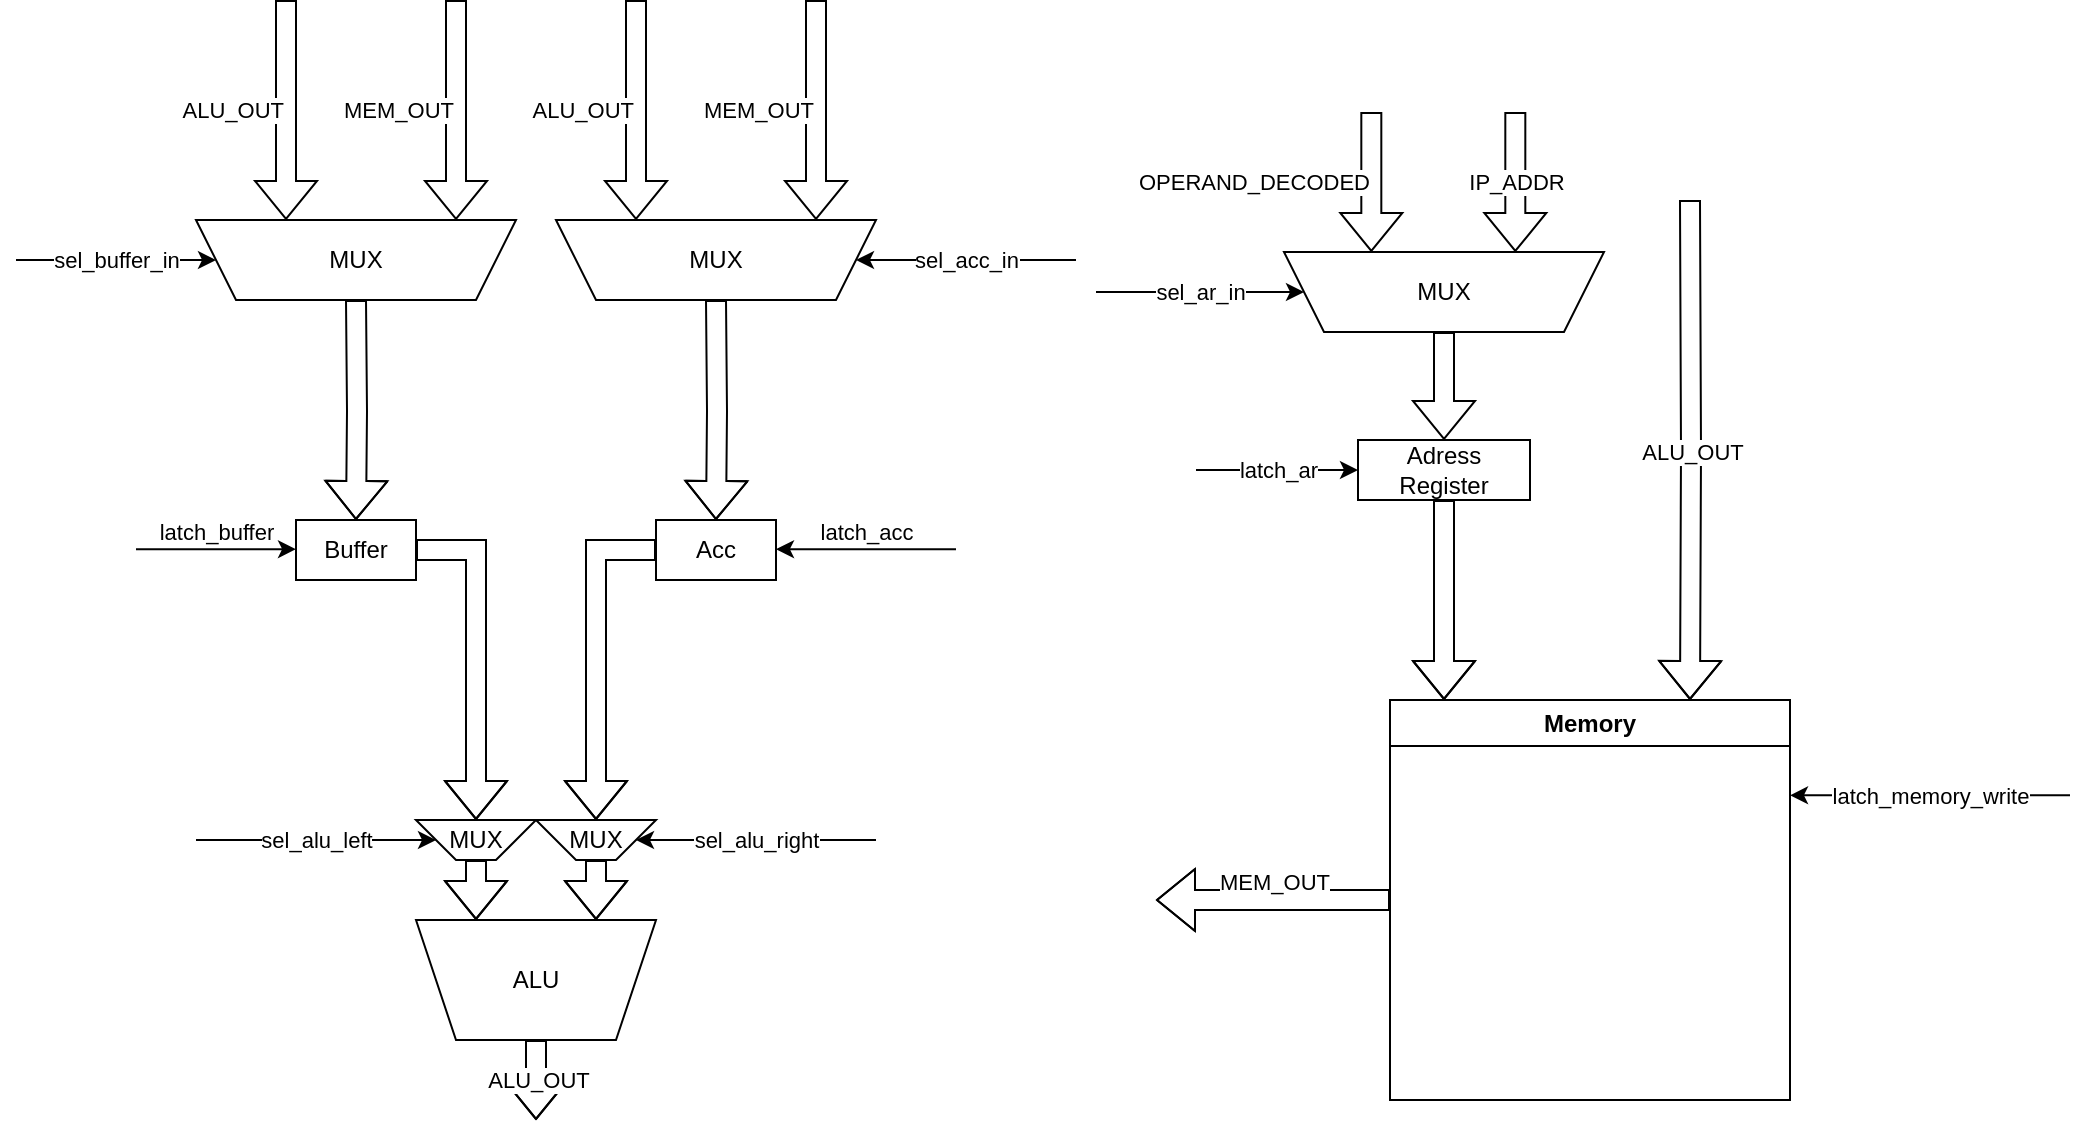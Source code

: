 <mxfile version="24.4.9" type="device">
  <diagram name="Страница — 1" id="qaHZs7rlEdnLkZ7-UnCF">
    <mxGraphModel dx="1077" dy="1730" grid="1" gridSize="10" guides="1" tooltips="1" connect="1" arrows="1" fold="1" page="1" pageScale="1" pageWidth="827" pageHeight="1169" math="0" shadow="0">
      <root>
        <mxCell id="0" />
        <mxCell id="1" parent="0" />
        <mxCell id="VztWFnc8bs-b96dmR6-H-2" value="ALU_OUT" style="edgeStyle=orthogonalEdgeStyle;rounded=0;orthogonalLoop=1;jettySize=auto;html=1;shape=flexArrow;" parent="1" source="KUdzw6a4T8Kg-K9zb0mo-2" edge="1">
          <mxGeometry relative="1" as="geometry">
            <mxPoint x="400" y="500" as="targetPoint" />
          </mxGeometry>
        </mxCell>
        <mxCell id="KUdzw6a4T8Kg-K9zb0mo-2" value="ALU" style="shape=trapezoid;perimeter=trapezoidPerimeter;whiteSpace=wrap;html=1;fixedSize=1;flipV=1;" parent="1" vertex="1">
          <mxGeometry x="340" y="400" width="120" height="60" as="geometry" />
        </mxCell>
        <mxCell id="KUdzw6a4T8Kg-K9zb0mo-4" style="edgeStyle=orthogonalEdgeStyle;rounded=0;orthogonalLoop=1;jettySize=auto;html=1;shape=flexArrow;" parent="1" source="KUdzw6a4T8Kg-K9zb0mo-3" edge="1">
          <mxGeometry relative="1" as="geometry">
            <Array as="points">
              <mxPoint x="370" y="215" />
            </Array>
            <mxPoint x="370" y="350" as="targetPoint" />
          </mxGeometry>
        </mxCell>
        <mxCell id="KUdzw6a4T8Kg-K9zb0mo-3" value="Buffer" style="rounded=0;whiteSpace=wrap;html=1;" parent="1" vertex="1">
          <mxGeometry x="280" y="200" width="60" height="30" as="geometry" />
        </mxCell>
        <mxCell id="KUdzw6a4T8Kg-K9zb0mo-6" style="edgeStyle=orthogonalEdgeStyle;rounded=0;orthogonalLoop=1;jettySize=auto;html=1;shape=flexArrow;" parent="1" source="KUdzw6a4T8Kg-K9zb0mo-5" edge="1">
          <mxGeometry relative="1" as="geometry">
            <Array as="points">
              <mxPoint x="430" y="215" />
            </Array>
            <mxPoint x="430" y="350" as="targetPoint" />
          </mxGeometry>
        </mxCell>
        <mxCell id="KUdzw6a4T8Kg-K9zb0mo-5" value="Acc" style="rounded=0;whiteSpace=wrap;html=1;" parent="1" vertex="1">
          <mxGeometry x="460" y="200" width="60" height="30" as="geometry" />
        </mxCell>
        <mxCell id="KUdzw6a4T8Kg-K9zb0mo-8" style="edgeStyle=orthogonalEdgeStyle;rounded=0;orthogonalLoop=1;jettySize=auto;html=1;shape=flexArrow;" parent="1" target="KUdzw6a4T8Kg-K9zb0mo-3" edge="1">
          <mxGeometry relative="1" as="geometry">
            <mxPoint x="310" y="90" as="sourcePoint" />
          </mxGeometry>
        </mxCell>
        <mxCell id="KUdzw6a4T8Kg-K9zb0mo-11" style="edgeStyle=orthogonalEdgeStyle;rounded=0;orthogonalLoop=1;jettySize=auto;html=1;shape=flexArrow;" parent="1" target="KUdzw6a4T8Kg-K9zb0mo-5" edge="1">
          <mxGeometry relative="1" as="geometry">
            <mxPoint x="490" y="90" as="sourcePoint" />
          </mxGeometry>
        </mxCell>
        <mxCell id="KUdzw6a4T8Kg-K9zb0mo-12" value="latch_buffer" style="endArrow=classic;html=1;rounded=0;verticalAlign=bottom;" parent="1" edge="1">
          <mxGeometry width="50" height="50" relative="1" as="geometry">
            <mxPoint x="200" y="214.58" as="sourcePoint" />
            <mxPoint x="280" y="214.58" as="targetPoint" />
          </mxGeometry>
        </mxCell>
        <mxCell id="KUdzw6a4T8Kg-K9zb0mo-13" value="latch_acc" style="endArrow=classic;html=1;rounded=0;verticalAlign=bottom;" parent="1" edge="1">
          <mxGeometry width="50" height="50" relative="1" as="geometry">
            <mxPoint x="610" y="214.58" as="sourcePoint" />
            <mxPoint x="520" y="214.58" as="targetPoint" />
          </mxGeometry>
        </mxCell>
        <mxCell id="VztWFnc8bs-b96dmR6-H-3" value="MEM_OUT" style="edgeStyle=orthogonalEdgeStyle;rounded=0;orthogonalLoop=1;jettySize=auto;html=1;shape=flexArrow;verticalAlign=bottom;" parent="1" source="KUdzw6a4T8Kg-K9zb0mo-15" edge="1">
          <mxGeometry relative="1" as="geometry">
            <mxPoint x="710" y="390" as="targetPoint" />
          </mxGeometry>
        </mxCell>
        <mxCell id="KUdzw6a4T8Kg-K9zb0mo-15" value="Memory" style="swimlane;whiteSpace=wrap;html=1;" parent="1" vertex="1">
          <mxGeometry x="827" y="290" width="200" height="200" as="geometry" />
        </mxCell>
        <mxCell id="KUdzw6a4T8Kg-K9zb0mo-16" value="Acc" style="rounded=0;whiteSpace=wrap;html=1;" parent="1" vertex="1">
          <mxGeometry x="460" y="200" width="60" height="30" as="geometry" />
        </mxCell>
        <mxCell id="KUdzw6a4T8Kg-K9zb0mo-18" style="edgeStyle=orthogonalEdgeStyle;rounded=0;orthogonalLoop=1;jettySize=auto;html=1;entryX=0.5;entryY=0;entryDx=0;entryDy=0;shape=flexArrow;" parent="1" source="KUdzw6a4T8Kg-K9zb0mo-17" edge="1">
          <mxGeometry relative="1" as="geometry">
            <mxPoint x="854" y="290" as="targetPoint" />
          </mxGeometry>
        </mxCell>
        <mxCell id="KUdzw6a4T8Kg-K9zb0mo-17" value="Adress Register" style="rounded=0;whiteSpace=wrap;html=1;" parent="1" vertex="1">
          <mxGeometry x="811" y="160" width="86" height="30" as="geometry" />
        </mxCell>
        <mxCell id="KUdzw6a4T8Kg-K9zb0mo-21" value="OPERAND_DECODED" style="edgeStyle=orthogonalEdgeStyle;rounded=0;orthogonalLoop=1;jettySize=auto;html=1;shape=flexArrow;align=right;" parent="1" edge="1">
          <mxGeometry relative="1" as="geometry">
            <mxPoint x="817.66" y="-4" as="sourcePoint" />
            <mxPoint x="817.66" y="66" as="targetPoint" />
          </mxGeometry>
        </mxCell>
        <mxCell id="KUdzw6a4T8Kg-K9zb0mo-26" value="ALU_OUT" style="shape=flexArrow;endArrow=classic;html=1;rounded=0;entryX=0.25;entryY=0;entryDx=0;entryDy=0;align=right;" parent="1" edge="1">
          <mxGeometry width="50" height="50" relative="1" as="geometry">
            <mxPoint x="275" y="-60" as="sourcePoint" />
            <mxPoint x="275" y="50" as="targetPoint" />
          </mxGeometry>
        </mxCell>
        <mxCell id="KUdzw6a4T8Kg-K9zb0mo-27" value="ALU_OUT" style="shape=flexArrow;endArrow=classic;html=1;rounded=0;entryX=0.25;entryY=0;entryDx=0;entryDy=0;align=right;" parent="1" edge="1">
          <mxGeometry width="50" height="50" relative="1" as="geometry">
            <mxPoint x="450" y="-60" as="sourcePoint" />
            <mxPoint x="450" y="50" as="targetPoint" />
          </mxGeometry>
        </mxCell>
        <mxCell id="KUdzw6a4T8Kg-K9zb0mo-28" value="MEM_OUT" style="shape=flexArrow;endArrow=classic;html=1;rounded=0;entryX=0.25;entryY=0;entryDx=0;entryDy=0;align=right;" parent="1" edge="1">
          <mxGeometry width="50" height="50" relative="1" as="geometry">
            <mxPoint x="360" y="-60" as="sourcePoint" />
            <mxPoint x="360" y="50" as="targetPoint" />
          </mxGeometry>
        </mxCell>
        <mxCell id="KUdzw6a4T8Kg-K9zb0mo-29" value="MUX" style="shape=trapezoid;perimeter=trapezoidPerimeter;whiteSpace=wrap;html=1;fixedSize=1;flipV=1;" parent="1" vertex="1">
          <mxGeometry x="410" y="50" width="160" height="40" as="geometry" />
        </mxCell>
        <mxCell id="KUdzw6a4T8Kg-K9zb0mo-30" value="MUX" style="shape=trapezoid;perimeter=trapezoidPerimeter;whiteSpace=wrap;html=1;fixedSize=1;flipV=1;" parent="1" vertex="1">
          <mxGeometry x="230" y="50" width="160" height="40" as="geometry" />
        </mxCell>
        <mxCell id="KUdzw6a4T8Kg-K9zb0mo-32" value="MEM_OUT" style="shape=flexArrow;endArrow=classic;html=1;rounded=0;entryX=0.25;entryY=0;entryDx=0;entryDy=0;align=right;" parent="1" edge="1">
          <mxGeometry x="0.003" width="50" height="50" relative="1" as="geometry">
            <mxPoint x="540" y="-60" as="sourcePoint" />
            <mxPoint x="540" y="50" as="targetPoint" />
            <mxPoint as="offset" />
          </mxGeometry>
        </mxCell>
        <mxCell id="VztWFnc8bs-b96dmR6-H-7" value="ALU_OUT" style="edgeStyle=orthogonalEdgeStyle;rounded=0;orthogonalLoop=1;jettySize=auto;html=1;entryX=0.75;entryY=0;entryDx=0;entryDy=0;shape=flexArrow;" parent="1" target="KUdzw6a4T8Kg-K9zb0mo-15" edge="1">
          <mxGeometry relative="1" as="geometry">
            <mxPoint x="977" y="40" as="sourcePoint" />
          </mxGeometry>
        </mxCell>
        <mxCell id="VztWFnc8bs-b96dmR6-H-14" value="latch_ar" style="endArrow=classic;html=1;rounded=0;entryX=0;entryY=0.5;entryDx=0;entryDy=0;" parent="1" target="KUdzw6a4T8Kg-K9zb0mo-17" edge="1">
          <mxGeometry width="50" height="50" relative="1" as="geometry">
            <mxPoint x="730" y="175" as="sourcePoint" />
            <mxPoint x="800" y="170" as="targetPoint" />
          </mxGeometry>
        </mxCell>
        <mxCell id="VztWFnc8bs-b96dmR6-H-18" style="edgeStyle=orthogonalEdgeStyle;rounded=0;orthogonalLoop=1;jettySize=auto;html=1;entryX=0.25;entryY=0;entryDx=0;entryDy=0;shape=flexArrow;" parent="1" source="VztWFnc8bs-b96dmR6-H-17" target="KUdzw6a4T8Kg-K9zb0mo-2" edge="1">
          <mxGeometry relative="1" as="geometry" />
        </mxCell>
        <mxCell id="VztWFnc8bs-b96dmR6-H-17" value="MUX" style="shape=trapezoid;perimeter=trapezoidPerimeter;whiteSpace=wrap;html=1;fixedSize=1;flipV=1;" parent="1" vertex="1">
          <mxGeometry x="340" y="350" width="60" height="20" as="geometry" />
        </mxCell>
        <mxCell id="VztWFnc8bs-b96dmR6-H-19" value="sel_alu_left" style="endArrow=classic;html=1;rounded=0;" parent="1" edge="1">
          <mxGeometry width="50" height="50" relative="1" as="geometry">
            <mxPoint x="230" y="360" as="sourcePoint" />
            <mxPoint x="350" y="360" as="targetPoint" />
          </mxGeometry>
        </mxCell>
        <mxCell id="VztWFnc8bs-b96dmR6-H-21" style="edgeStyle=orthogonalEdgeStyle;rounded=0;orthogonalLoop=1;jettySize=auto;html=1;entryX=0.75;entryY=0;entryDx=0;entryDy=0;shape=flexArrow;" parent="1" source="VztWFnc8bs-b96dmR6-H-20" target="KUdzw6a4T8Kg-K9zb0mo-2" edge="1">
          <mxGeometry relative="1" as="geometry" />
        </mxCell>
        <mxCell id="VztWFnc8bs-b96dmR6-H-20" value="MUX" style="shape=trapezoid;perimeter=trapezoidPerimeter;whiteSpace=wrap;html=1;fixedSize=1;flipV=1;" parent="1" vertex="1">
          <mxGeometry x="400" y="350" width="60" height="20" as="geometry" />
        </mxCell>
        <mxCell id="VztWFnc8bs-b96dmR6-H-22" value="sel_alu_right" style="endArrow=classic;html=1;rounded=0;entryX=1;entryY=0.5;entryDx=0;entryDy=0;" parent="1" target="VztWFnc8bs-b96dmR6-H-20" edge="1">
          <mxGeometry width="50" height="50" relative="1" as="geometry">
            <mxPoint x="570" y="360" as="sourcePoint" />
            <mxPoint x="360" y="370" as="targetPoint" />
          </mxGeometry>
        </mxCell>
        <mxCell id="VztWFnc8bs-b96dmR6-H-23" value="sel_acc_in" style="endArrow=classic;html=1;rounded=0;entryX=1;entryY=0.5;entryDx=0;entryDy=0;" parent="1" target="KUdzw6a4T8Kg-K9zb0mo-29" edge="1">
          <mxGeometry width="50" height="50" relative="1" as="geometry">
            <mxPoint x="670" y="70" as="sourcePoint" />
            <mxPoint x="650" y="60" as="targetPoint" />
          </mxGeometry>
        </mxCell>
        <mxCell id="VztWFnc8bs-b96dmR6-H-24" value="sel_buffer_in" style="endArrow=classic;html=1;rounded=0;entryX=0;entryY=0.5;entryDx=0;entryDy=0;" parent="1" target="KUdzw6a4T8Kg-K9zb0mo-30" edge="1">
          <mxGeometry width="50" height="50" relative="1" as="geometry">
            <mxPoint x="140" y="70" as="sourcePoint" />
            <mxPoint x="110" y="100" as="targetPoint" />
          </mxGeometry>
        </mxCell>
        <mxCell id="VztWFnc8bs-b96dmR6-H-26" value="latch_memory_write" style="endArrow=classic;html=1;rounded=0;" parent="1" edge="1">
          <mxGeometry width="50" height="50" relative="1" as="geometry">
            <mxPoint x="1167" y="337.66" as="sourcePoint" />
            <mxPoint x="1027" y="337.66" as="targetPoint" />
          </mxGeometry>
        </mxCell>
        <mxCell id="1EKk68yGkYr6tyvd6Ejf-1" value="IP_ADDR" style="edgeStyle=orthogonalEdgeStyle;rounded=0;orthogonalLoop=1;jettySize=auto;html=1;shape=flexArrow;align=center;" parent="1" edge="1">
          <mxGeometry relative="1" as="geometry">
            <mxPoint x="889.66" y="-4" as="sourcePoint" />
            <mxPoint x="889.66" y="66" as="targetPoint" />
          </mxGeometry>
        </mxCell>
        <mxCell id="fPYIY1M17qo8cKbI_F4l-2" style="edgeStyle=orthogonalEdgeStyle;rounded=0;orthogonalLoop=1;jettySize=auto;html=1;shape=flexArrow;" edge="1" parent="1" source="fPYIY1M17qo8cKbI_F4l-1" target="KUdzw6a4T8Kg-K9zb0mo-17">
          <mxGeometry relative="1" as="geometry" />
        </mxCell>
        <mxCell id="fPYIY1M17qo8cKbI_F4l-1" value="MUX" style="shape=trapezoid;perimeter=trapezoidPerimeter;whiteSpace=wrap;html=1;fixedSize=1;flipV=1;" vertex="1" parent="1">
          <mxGeometry x="774" y="66" width="160" height="40" as="geometry" />
        </mxCell>
        <mxCell id="fPYIY1M17qo8cKbI_F4l-3" value="sel_ar_in" style="endArrow=classic;html=1;rounded=0;entryX=0;entryY=0.5;entryDx=0;entryDy=0;" edge="1" parent="1" target="fPYIY1M17qo8cKbI_F4l-1">
          <mxGeometry width="50" height="50" relative="1" as="geometry">
            <mxPoint x="680" y="86" as="sourcePoint" />
            <mxPoint x="610" y="120" as="targetPoint" />
          </mxGeometry>
        </mxCell>
      </root>
    </mxGraphModel>
  </diagram>
</mxfile>
